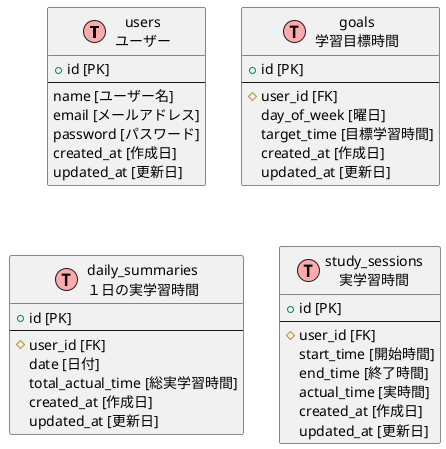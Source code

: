 @startuml tables

!define Table(name,desc) entity name as "desc" << (T,#FFAAAA) >>

Table(users,"users\nユーザー") {
  + id [PK]
  --
  name [ユーザー名]
  email [メールアドレス]
  password [パスワード]
  created_at [作成日]
  updated_at [更新日]
}

Table(goals,"goals\n学習目標時間") {
  + id [PK]
  --
  # user_id [FK]
  day_of_week [曜日]
  target_time [目標学習時間]
  created_at [作成日]
  updated_at [更新日]
}

Table(daily_summaries,"daily_summaries\n１日の実学習時間") {
  + id [PK]
  --
  # user_id [FK]
  date [日付]
  total_actual_time [総実学習時間]
  created_at [作成日]
  updated_at [更新日]
}

Table(study_sessions,"study_sessions\n実学習時間") {
  + id [PK]
  --
  # user_id [FK]
  start_time [開始時間]
  end_time [終了時間]
  actual_time [実時間]
  created_at [作成日]
  updated_at [更新日]
}

@enduml
